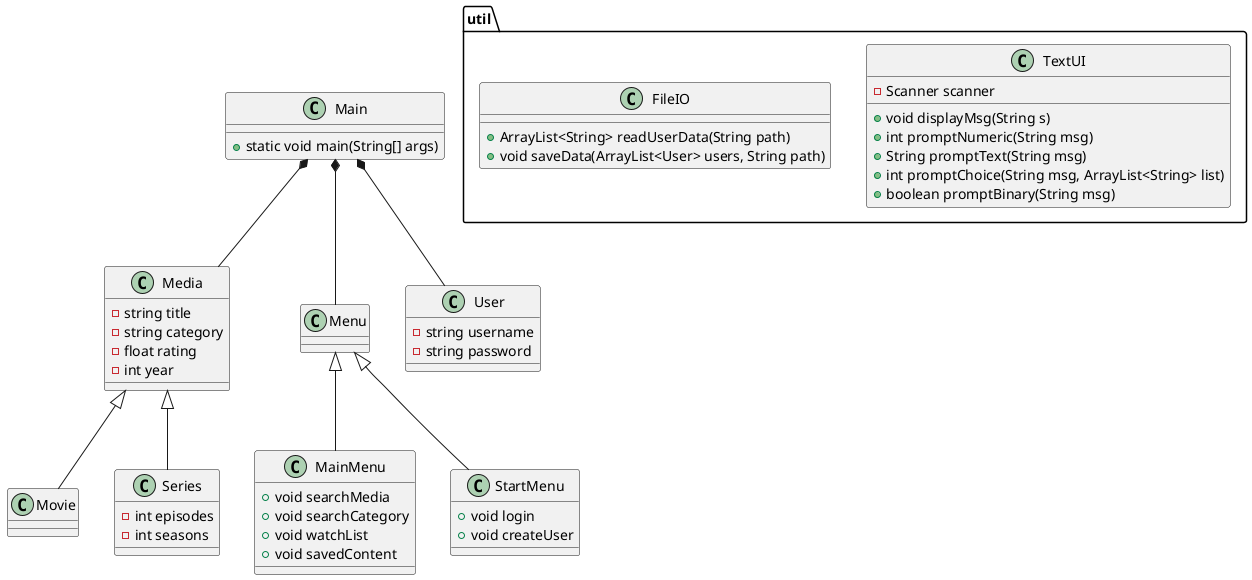 @startuml
class Main{
+ static void main(String[] args)
}

class Media{
- string title
- string category
- float rating
- int year

}

class Menu{

}

class MainMenu {
    + void searchMedia
    + void searchCategory
    + void watchList
    + void savedContent
}

class StartMenu {
    + void login
    + void createUser

}


class Movie{
}

class Series{
- int episodes
- int seasons
}

class User{
- string username
- string password
}

package "util" {
class TextUI{
- Scanner scanner

+void displayMsg(String s)
+int promptNumeric(String msg)
+String promptText(String msg)
+int promptChoice(String msg, ArrayList<String> list)
+boolean promptBinary(String msg)
}
class FileIO{
+ArrayList<String> readUserData(String path)
+void saveData(ArrayList<User> users, String path)
}
}

Main *-- Media
Media<|--Series
Media <|-- Movie
Main *-- User
Main *-- Menu
Menu <|-- MainMenu
Menu <|-- StartMenu




@enduml